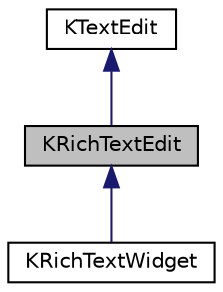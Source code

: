 digraph "KRichTextEdit"
{
  edge [fontname="Helvetica",fontsize="10",labelfontname="Helvetica",labelfontsize="10"];
  node [fontname="Helvetica",fontsize="10",shape=record];
  Node0 [label="KRichTextEdit",height=0.2,width=0.4,color="black", fillcolor="grey75", style="filled", fontcolor="black"];
  Node1 -> Node0 [dir="back",color="midnightblue",fontsize="10",style="solid",fontname="Helvetica"];
  Node1 [label="KTextEdit",height=0.2,width=0.4,color="black", fillcolor="white", style="filled",URL="$classKTextEdit.html",tooltip="A KDE&#39;ified QTextEdit. "];
  Node0 -> Node2 [dir="back",color="midnightblue",fontsize="10",style="solid",fontname="Helvetica"];
  Node2 [label="KRichTextWidget",height=0.2,width=0.4,color="black", fillcolor="white", style="filled",URL="$classKRichTextWidget.html",tooltip="A KRichTextEdit with common actions. "];
}
